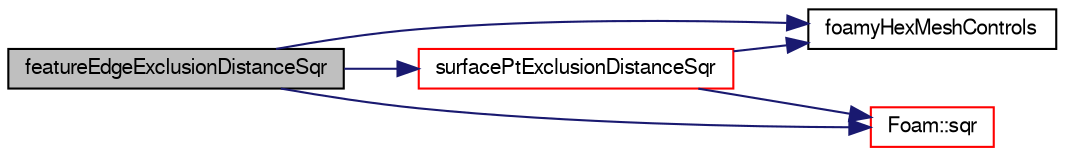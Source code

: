 digraph "featureEdgeExclusionDistanceSqr"
{
  bgcolor="transparent";
  edge [fontname="FreeSans",fontsize="10",labelfontname="FreeSans",labelfontsize="10"];
  node [fontname="FreeSans",fontsize="10",shape=record];
  rankdir="LR";
  Node179 [label="featureEdgeExclusionDistanceSqr",height=0.2,width=0.4,color="black", fillcolor="grey75", style="filled", fontcolor="black"];
  Node179 -> Node180 [color="midnightblue",fontsize="10",style="solid",fontname="FreeSans"];
  Node180 [label="foamyHexMeshControls",height=0.2,width=0.4,color="black",URL="$a31450.html#a5d5c08c500309b8927c3567396ad4af5",tooltip="Return the foamyHexMeshControls object. "];
  Node179 -> Node181 [color="midnightblue",fontsize="10",style="solid",fontname="FreeSans"];
  Node181 [label="Foam::sqr",height=0.2,width=0.4,color="red",URL="$a21124.html#a277dc11c581d53826ab5090b08f3b17b"];
  Node179 -> Node185 [color="midnightblue",fontsize="10",style="solid",fontname="FreeSans"];
  Node185 [label="surfacePtExclusionDistanceSqr",height=0.2,width=0.4,color="red",URL="$a31450.html#ab5fb0aa2417d487b5313e9ec2d398a4e",tooltip="Return the square of the local surface point exclusion distance. "];
  Node185 -> Node181 [color="midnightblue",fontsize="10",style="solid",fontname="FreeSans"];
  Node185 -> Node180 [color="midnightblue",fontsize="10",style="solid",fontname="FreeSans"];
}
